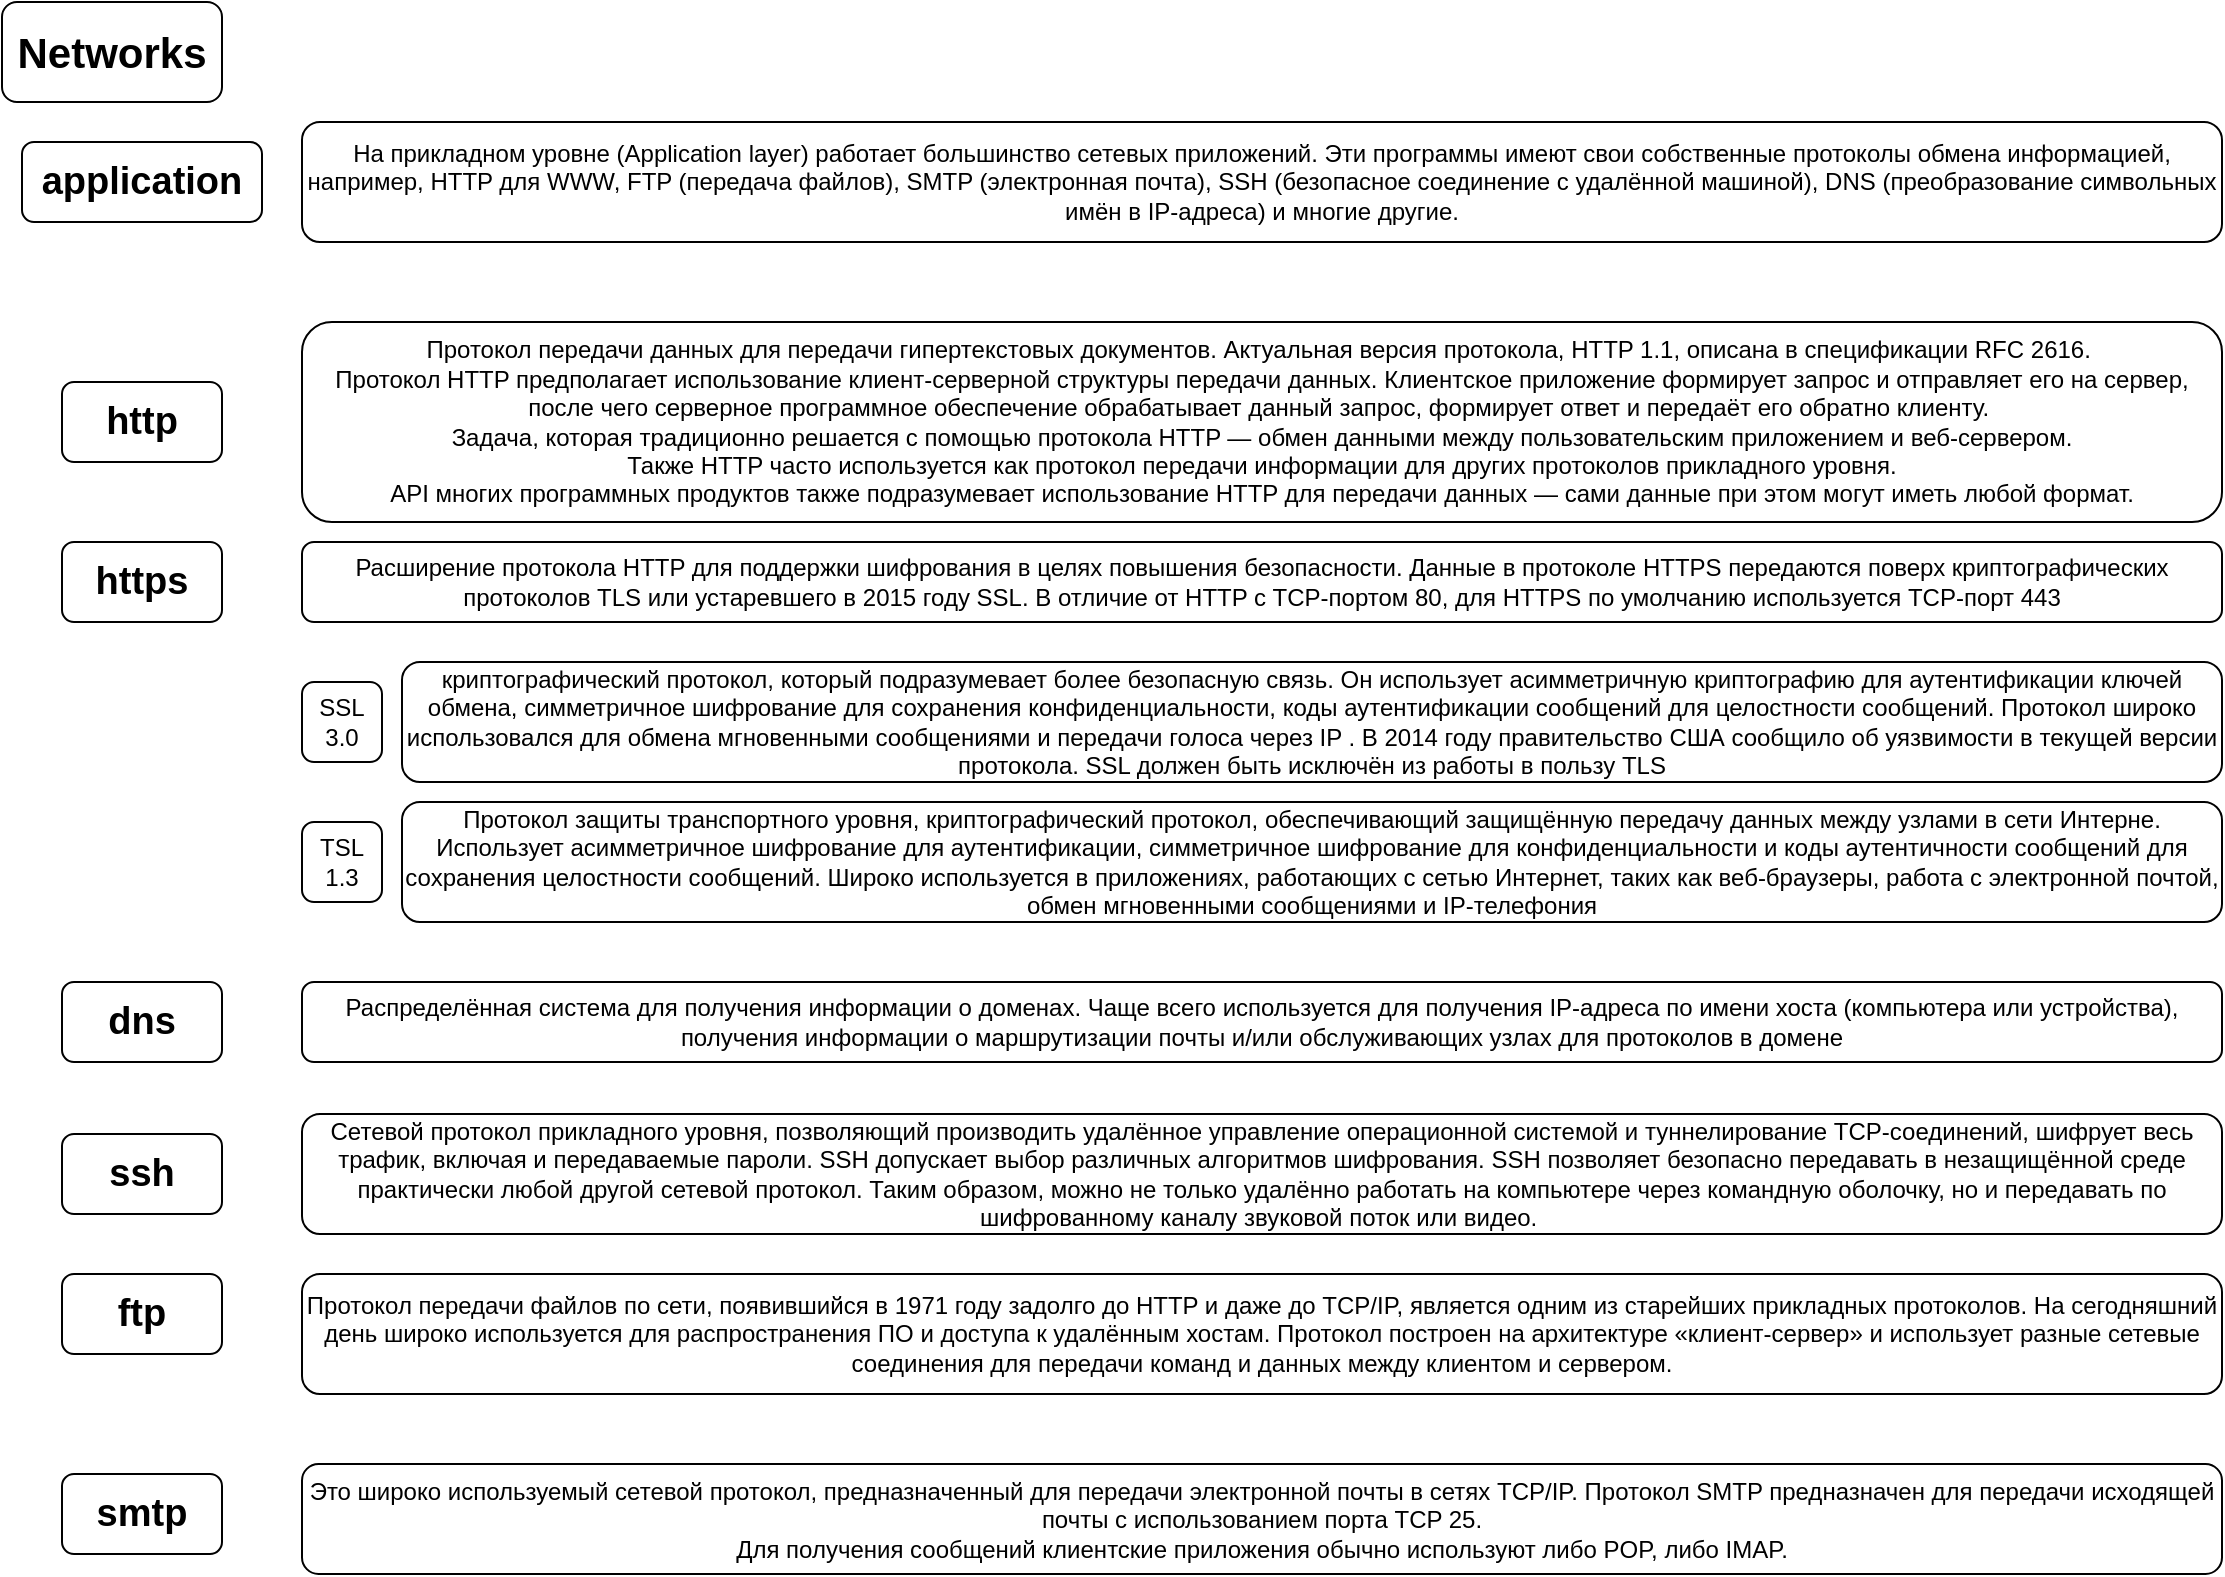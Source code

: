 <mxfile version="19.0.3" type="device"><diagram id="bhmkh0x02z-f_XZTgoOt" name="Страница 1"><mxGraphModel dx="1673" dy="1033" grid="1" gridSize="10" guides="1" tooltips="1" connect="1" arrows="1" fold="1" page="1" pageScale="1" pageWidth="1169" pageHeight="827" math="0" shadow="0"><root><mxCell id="0"/><mxCell id="1" parent="0"/><mxCell id="_iqzuZz5Ma6r0aKWqw8L-1" value="&lt;b&gt;&lt;font style=&quot;font-size: 21px;&quot;&gt;Networks&lt;/font&gt;&lt;/b&gt;" style="rounded=1;whiteSpace=wrap;html=1;" vertex="1" parent="1"><mxGeometry x="10" y="10" width="110" height="50" as="geometry"/></mxCell><mxCell id="_iqzuZz5Ma6r0aKWqw8L-2" value="application" style="rounded=1;whiteSpace=wrap;html=1;fontStyle=1;fontSize=19;" vertex="1" parent="1"><mxGeometry x="20" y="80" width="120" height="40" as="geometry"/></mxCell><mxCell id="_iqzuZz5Ma6r0aKWqw8L-3" value="&lt;div&gt;На прикладном уровне (Application layer) работает большинство сетевых приложений. Эти программы имеют свои собственные протоколы обмена информацией, например, HTTP для WWW, FTP (передача файлов), SMTP (электронная почта), SSH (безопасное соединение с удалённой машиной), DNS (преобразование символьных имён в IP-адреса) и многие другие.&lt;/div&gt;" style="rounded=1;whiteSpace=wrap;html=1;" vertex="1" parent="1"><mxGeometry x="160" y="70" width="960" height="60" as="geometry"/></mxCell><mxCell id="_iqzuZz5Ma6r0aKWqw8L-4" value="http" style="rounded=1;whiteSpace=wrap;html=1;fontStyle=1;fontSize=19;" vertex="1" parent="1"><mxGeometry x="40" y="200" width="80" height="40" as="geometry"/></mxCell><mxCell id="_iqzuZz5Ma6r0aKWqw8L-5" value="&lt;div&gt;Протокол передачи данных для передачи гипертекстовых документов. Актуальная версия протокола, HTTP 1.1, описана в спецификации RFC 2616.&amp;nbsp;&lt;/div&gt;&lt;div&gt;Протокол HTTP предполагает использование клиент-серверной структуры передачи данных. Клиентское приложение формирует запрос и отправляет его на сервер, после чего серверное программное обеспечение обрабатывает данный запрос, формирует ответ и передаёт его обратно клиенту.&amp;nbsp;&lt;/div&gt;&lt;div&gt;Задача, которая традиционно решается с помощью протокола HTTP — обмен данными между пользовательским приложением и веб-сервером.&lt;/div&gt;&lt;div&gt;Также HTTP часто используется как протокол передачи информации для других протоколов прикладного уровня.&lt;/div&gt;&lt;div&gt;API многих программных продуктов также подразумевает использование HTTP для передачи данных — сами данные при этом могут иметь любой формат.&lt;/div&gt;" style="rounded=1;whiteSpace=wrap;html=1;" vertex="1" parent="1"><mxGeometry x="160" y="170" width="960" height="100" as="geometry"/></mxCell><mxCell id="_iqzuZz5Ma6r0aKWqw8L-6" value="https" style="rounded=1;whiteSpace=wrap;html=1;fontStyle=1;fontSize=19;" vertex="1" parent="1"><mxGeometry x="40" y="280" width="80" height="40" as="geometry"/></mxCell><mxCell id="_iqzuZz5Ma6r0aKWqw8L-7" value="Расширение протокола HTTP для поддержки шифрования в целях повышения безопасности. Данные в протоколе HTTPS передаются поверх криптографических протоколов TLS или устаревшего в 2015 году SSL. В отличие от HTTP с TCP-портом 80, для HTTPS по умолчанию используется TCP-порт 443" style="rounded=1;whiteSpace=wrap;html=1;" vertex="1" parent="1"><mxGeometry x="160" y="280" width="960" height="40" as="geometry"/></mxCell><mxCell id="_iqzuZz5Ma6r0aKWqw8L-8" value="SSL 3.0" style="rounded=1;whiteSpace=wrap;html=1;" vertex="1" parent="1"><mxGeometry x="160" y="350" width="40" height="40" as="geometry"/></mxCell><mxCell id="_iqzuZz5Ma6r0aKWqw8L-9" value="TSL 1.3" style="rounded=1;whiteSpace=wrap;html=1;" vertex="1" parent="1"><mxGeometry x="160" y="420" width="40" height="40" as="geometry"/></mxCell><mxCell id="_iqzuZz5Ma6r0aKWqw8L-10" value="криптографический протокол, который подразумевает более безопасную связь. Он использует асимметричную криптографию для аутентификации ключей обмена, симметричное шифрование для сохранения конфиденциальности, коды аутентификации сообщений для целостности сообщений. Протокол широко использовался для обмена мгновенными сообщениями и передачи голоса через IP . В 2014 году правительство США сообщило об уязвимости в текущей версии протокола. SSL должен быть исключён из работы в пользу TLS" style="rounded=1;whiteSpace=wrap;html=1;" vertex="1" parent="1"><mxGeometry x="210" y="340" width="910" height="60" as="geometry"/></mxCell><mxCell id="_iqzuZz5Ma6r0aKWqw8L-11" value="Протокол защиты транспортного уровня, криптографический протокол, обеспечивающий защищённую передачу данных между узлами в сети Интерне. Использует асимметричное шифрование для аутентификации, симметричное шифрование для конфиденциальности и коды аутентичности сообщений для сохранения целостности сообщений. Широко используется в приложениях, работающих с сетью Интернет, таких как веб-браузеры, работа с электронной почтой, обмен мгновенными сообщениями и IP-телефония" style="rounded=1;whiteSpace=wrap;html=1;" vertex="1" parent="1"><mxGeometry x="210" y="410" width="910" height="60" as="geometry"/></mxCell><mxCell id="_iqzuZz5Ma6r0aKWqw8L-12" value="ftp" style="rounded=1;whiteSpace=wrap;html=1;fontStyle=1;fontSize=19;" vertex="1" parent="1"><mxGeometry x="40" y="646" width="80" height="40" as="geometry"/></mxCell><mxCell id="_iqzuZz5Ma6r0aKWqw8L-13" value="Протокол передачи файлов по сети, появившийся в 1971 году задолго до HTTP и даже до TCP/IP, является одним из старейших прикладных протоколов. На сегодняшний день широко используется для распространения ПО и доступа к удалённым хостам. Протокол построен на архитектуре «клиент-сервер» и использует разные сетевые соединения для передачи команд и данных между клиентом и сервером." style="rounded=1;whiteSpace=wrap;html=1;" vertex="1" parent="1"><mxGeometry x="160" y="646" width="960" height="60" as="geometry"/></mxCell><mxCell id="_iqzuZz5Ma6r0aKWqw8L-14" value="smtp" style="rounded=1;whiteSpace=wrap;html=1;fontStyle=1;fontSize=19;" vertex="1" parent="1"><mxGeometry x="40" y="746" width="80" height="40" as="geometry"/></mxCell><mxCell id="_iqzuZz5Ma6r0aKWqw8L-15" value="Это широко используемый сетевой протокол, предназначенный для передачи электронной почты в сетях TCP/IP. Протокол SMTP предназначен для передачи исходящей почты с использованием порта TCP 25.&#10;Для получения сообщений клиентские приложения обычно используют либо POP, либо IMAP." style="rounded=1;whiteSpace=wrap;html=1;" vertex="1" parent="1"><mxGeometry x="160" y="741" width="960" height="55" as="geometry"/></mxCell><mxCell id="_iqzuZz5Ma6r0aKWqw8L-16" value="ssh" style="rounded=1;whiteSpace=wrap;html=1;fontStyle=1;fontSize=19;" vertex="1" parent="1"><mxGeometry x="40" y="576" width="80" height="40" as="geometry"/></mxCell><mxCell id="_iqzuZz5Ma6r0aKWqw8L-17" value="Сетевой протокол прикладного уровня, позволяющий производить удалённое управление операционной системой и туннелирование TCP-соединений, шифрует весь трафик, включая и передаваемые пароли. SSH допускает выбор различных алгоритмов шифрования. SSH позволяет безопасно передавать в незащищённой среде практически любой другой сетевой протокол. Таким образом, можно не только удалённо работать на компьютере через командную оболочку, но и передавать по шифрованному каналу звуковой поток или видео.&amp;nbsp;" style="rounded=1;whiteSpace=wrap;html=1;" vertex="1" parent="1"><mxGeometry x="160" y="566" width="960" height="60" as="geometry"/></mxCell><mxCell id="_iqzuZz5Ma6r0aKWqw8L-18" value="dns" style="rounded=1;whiteSpace=wrap;html=1;fontStyle=1;fontSize=19;" vertex="1" parent="1"><mxGeometry x="40" y="500" width="80" height="40" as="geometry"/></mxCell><mxCell id="_iqzuZz5Ma6r0aKWqw8L-19" value="Распределённая система для получения информации о доменах. Чаще всего используется для получения IP-адреса по имени хоста (компьютера или устройства), получения информации о маршрутизации почты и/или обслуживающих узлах для протоколов в домене" style="rounded=1;whiteSpace=wrap;html=1;" vertex="1" parent="1"><mxGeometry x="160" y="500" width="960" height="40" as="geometry"/></mxCell></root></mxGraphModel></diagram></mxfile>